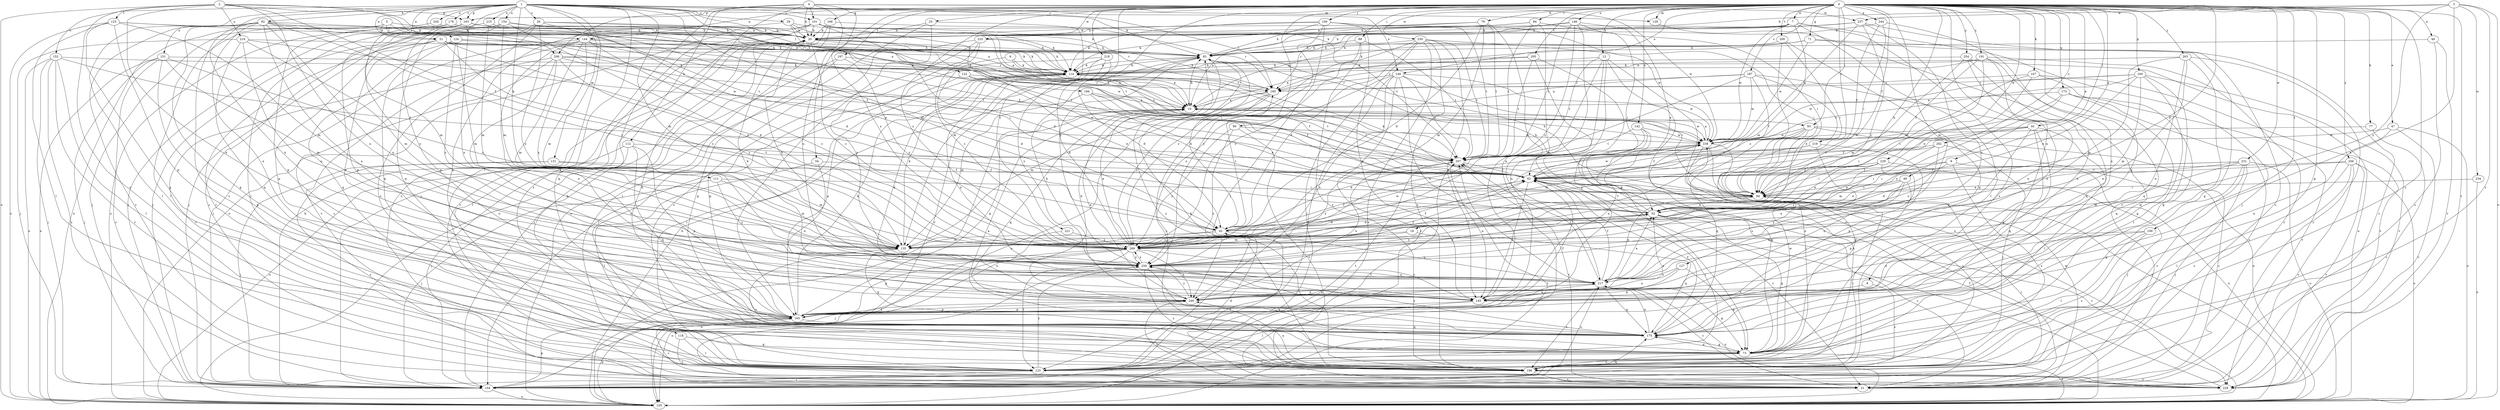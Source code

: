 strict digraph  {
0;
1;
2;
3;
4;
5;
6;
7;
8;
9;
10;
12;
18;
20;
25;
26;
29;
31;
42;
47;
48;
49;
51;
52;
54;
62;
71;
73;
77;
79;
82;
83;
84;
88;
90;
91;
93;
94;
100;
101;
104;
107;
111;
112;
114;
118;
122;
123;
124;
125;
127;
129;
131;
135;
142;
144;
145;
146;
149;
151;
152;
154;
155;
160;
163;
165;
166;
173;
175;
176;
184;
185;
187;
191;
196;
197;
199;
200;
205;
206;
207;
215;
216;
217;
218;
219;
221;
228;
229;
230;
231;
233;
234;
237;
238;
244;
245;
249;
254;
256;
259;
262;
263;
269;
0 -> 7  [label=a];
0 -> 8  [label=a];
0 -> 9  [label=a];
0 -> 12  [label=b];
0 -> 18  [label=b];
0 -> 25  [label=c];
0 -> 42  [label=d];
0 -> 47  [label=e];
0 -> 48  [label=e];
0 -> 49  [label=e];
0 -> 54  [label=f];
0 -> 62  [label=f];
0 -> 71  [label=g];
0 -> 73  [label=g];
0 -> 77  [label=h];
0 -> 79  [label=h];
0 -> 84  [label=i];
0 -> 88  [label=i];
0 -> 90  [label=i];
0 -> 91  [label=i];
0 -> 93  [label=i];
0 -> 100  [label=j];
0 -> 107  [label=k];
0 -> 127  [label=m];
0 -> 129  [label=m];
0 -> 142  [label=n];
0 -> 144  [label=n];
0 -> 146  [label=o];
0 -> 149  [label=o];
0 -> 160  [label=p];
0 -> 163  [label=p];
0 -> 166  [label=q];
0 -> 173  [label=q];
0 -> 175  [label=q];
0 -> 187  [label=s];
0 -> 191  [label=s];
0 -> 196  [label=s];
0 -> 197  [label=t];
0 -> 199  [label=t];
0 -> 200  [label=t];
0 -> 205  [label=t];
0 -> 218  [label=v];
0 -> 219  [label=v];
0 -> 221  [label=v];
0 -> 228  [label=v];
0 -> 229  [label=w];
0 -> 230  [label=w];
0 -> 231  [label=w];
0 -> 233  [label=w];
0 -> 244  [label=x];
0 -> 254  [label=y];
0 -> 256  [label=y];
0 -> 259  [label=y];
0 -> 262  [label=z];
0 -> 263  [label=z];
0 -> 269  [label=z];
1 -> 10  [label=a];
1 -> 26  [label=c];
1 -> 29  [label=c];
1 -> 31  [label=c];
1 -> 42  [label=d];
1 -> 51  [label=e];
1 -> 82  [label=h];
1 -> 83  [label=h];
1 -> 101  [label=j];
1 -> 111  [label=k];
1 -> 118  [label=l];
1 -> 122  [label=l];
1 -> 129  [label=m];
1 -> 131  [label=m];
1 -> 135  [label=m];
1 -> 144  [label=n];
1 -> 145  [label=n];
1 -> 149  [label=o];
1 -> 151  [label=o];
1 -> 152  [label=o];
1 -> 154  [label=o];
1 -> 163  [label=p];
1 -> 176  [label=r];
1 -> 184  [label=r];
1 -> 185  [label=r];
1 -> 215  [label=u];
1 -> 245  [label=x];
1 -> 249  [label=x];
2 -> 10  [label=a];
2 -> 62  [label=f];
2 -> 123  [label=l];
2 -> 145  [label=n];
2 -> 155  [label=o];
2 -> 163  [label=p];
2 -> 196  [label=s];
2 -> 206  [label=t];
2 -> 216  [label=u];
2 -> 217  [label=u];
3 -> 20  [label=b];
3 -> 155  [label=o];
3 -> 196  [label=s];
3 -> 234  [label=w];
3 -> 237  [label=w];
3 -> 249  [label=x];
3 -> 259  [label=y];
4 -> 20  [label=b];
4 -> 101  [label=j];
4 -> 104  [label=j];
4 -> 112  [label=k];
4 -> 196  [label=s];
4 -> 206  [label=t];
4 -> 217  [label=u];
4 -> 237  [label=w];
4 -> 238  [label=w];
4 -> 269  [label=z];
5 -> 20  [label=b];
5 -> 51  [label=e];
5 -> 104  [label=j];
5 -> 124  [label=l];
5 -> 155  [label=o];
5 -> 185  [label=r];
6 -> 10  [label=a];
6 -> 42  [label=d];
6 -> 114  [label=k];
7 -> 20  [label=b];
7 -> 83  [label=h];
7 -> 104  [label=j];
7 -> 125  [label=l];
7 -> 135  [label=m];
7 -> 185  [label=r];
7 -> 196  [label=s];
7 -> 238  [label=w];
8 -> 145  [label=n];
8 -> 196  [label=s];
9 -> 42  [label=d];
9 -> 52  [label=e];
9 -> 62  [label=f];
9 -> 104  [label=j];
9 -> 196  [label=s];
10 -> 83  [label=h];
10 -> 93  [label=i];
10 -> 155  [label=o];
10 -> 165  [label=p];
10 -> 175  [label=q];
10 -> 238  [label=w];
12 -> 31  [label=c];
12 -> 114  [label=k];
12 -> 145  [label=n];
12 -> 155  [label=o];
12 -> 165  [label=p];
12 -> 207  [label=t];
12 -> 269  [label=z];
18 -> 135  [label=m];
18 -> 175  [label=q];
18 -> 269  [label=z];
20 -> 83  [label=h];
20 -> 94  [label=i];
20 -> 125  [label=l];
20 -> 207  [label=t];
20 -> 269  [label=z];
25 -> 20  [label=b];
25 -> 135  [label=m];
25 -> 155  [label=o];
25 -> 165  [label=p];
26 -> 20  [label=b];
26 -> 52  [label=e];
26 -> 104  [label=j];
26 -> 175  [label=q];
26 -> 196  [label=s];
26 -> 238  [label=w];
26 -> 259  [label=y];
29 -> 10  [label=a];
29 -> 20  [label=b];
29 -> 62  [label=f];
29 -> 114  [label=k];
29 -> 165  [label=p];
31 -> 207  [label=t];
31 -> 238  [label=w];
42 -> 31  [label=c];
42 -> 52  [label=e];
42 -> 62  [label=f];
42 -> 83  [label=h];
42 -> 135  [label=m];
42 -> 185  [label=r];
42 -> 217  [label=u];
42 -> 269  [label=z];
47 -> 145  [label=n];
47 -> 155  [label=o];
47 -> 228  [label=v];
47 -> 238  [label=w];
48 -> 83  [label=h];
48 -> 196  [label=s];
48 -> 228  [label=v];
49 -> 52  [label=e];
49 -> 94  [label=i];
49 -> 165  [label=p];
49 -> 217  [label=u];
49 -> 259  [label=y];
51 -> 42  [label=d];
51 -> 83  [label=h];
51 -> 114  [label=k];
51 -> 125  [label=l];
51 -> 165  [label=p];
51 -> 185  [label=r];
51 -> 249  [label=x];
51 -> 269  [label=z];
52 -> 31  [label=c];
52 -> 42  [label=d];
52 -> 62  [label=f];
52 -> 73  [label=g];
52 -> 83  [label=h];
52 -> 228  [label=v];
52 -> 259  [label=y];
54 -> 62  [label=f];
54 -> 125  [label=l];
54 -> 145  [label=n];
62 -> 31  [label=c];
62 -> 94  [label=i];
62 -> 114  [label=k];
62 -> 125  [label=l];
62 -> 145  [label=n];
62 -> 238  [label=w];
71 -> 31  [label=c];
71 -> 73  [label=g];
71 -> 83  [label=h];
71 -> 114  [label=k];
71 -> 185  [label=r];
71 -> 238  [label=w];
73 -> 10  [label=a];
73 -> 20  [label=b];
73 -> 125  [label=l];
73 -> 155  [label=o];
73 -> 175  [label=q];
73 -> 196  [label=s];
73 -> 238  [label=w];
77 -> 31  [label=c];
77 -> 238  [label=w];
79 -> 20  [label=b];
79 -> 42  [label=d];
79 -> 104  [label=j];
79 -> 114  [label=k];
79 -> 135  [label=m];
79 -> 207  [label=t];
82 -> 20  [label=b];
82 -> 31  [label=c];
82 -> 73  [label=g];
82 -> 114  [label=k];
82 -> 125  [label=l];
82 -> 145  [label=n];
82 -> 196  [label=s];
82 -> 207  [label=t];
82 -> 217  [label=u];
82 -> 249  [label=x];
82 -> 269  [label=z];
83 -> 114  [label=k];
83 -> 196  [label=s];
84 -> 10  [label=a];
84 -> 20  [label=b];
84 -> 94  [label=i];
84 -> 207  [label=t];
84 -> 217  [label=u];
88 -> 83  [label=h];
88 -> 196  [label=s];
88 -> 207  [label=t];
88 -> 269  [label=z];
90 -> 228  [label=v];
90 -> 238  [label=w];
90 -> 249  [label=x];
90 -> 259  [label=y];
91 -> 62  [label=f];
91 -> 94  [label=i];
91 -> 125  [label=l];
91 -> 165  [label=p];
91 -> 175  [label=q];
91 -> 217  [label=u];
91 -> 238  [label=w];
93 -> 73  [label=g];
93 -> 104  [label=j];
93 -> 125  [label=l];
93 -> 135  [label=m];
93 -> 155  [label=o];
93 -> 175  [label=q];
93 -> 238  [label=w];
94 -> 52  [label=e];
94 -> 83  [label=h];
94 -> 104  [label=j];
94 -> 217  [label=u];
100 -> 20  [label=b];
100 -> 83  [label=h];
100 -> 114  [label=k];
100 -> 125  [label=l];
100 -> 145  [label=n];
100 -> 207  [label=t];
100 -> 238  [label=w];
100 -> 259  [label=y];
101 -> 20  [label=b];
101 -> 31  [label=c];
101 -> 42  [label=d];
101 -> 52  [label=e];
101 -> 83  [label=h];
101 -> 155  [label=o];
101 -> 175  [label=q];
101 -> 185  [label=r];
104 -> 20  [label=b];
104 -> 155  [label=o];
104 -> 165  [label=p];
104 -> 175  [label=q];
104 -> 207  [label=t];
107 -> 52  [label=e];
107 -> 94  [label=i];
107 -> 125  [label=l];
107 -> 185  [label=r];
107 -> 228  [label=v];
111 -> 94  [label=i];
111 -> 104  [label=j];
111 -> 135  [label=m];
111 -> 259  [label=y];
112 -> 104  [label=j];
112 -> 155  [label=o];
112 -> 165  [label=p];
112 -> 175  [label=q];
112 -> 207  [label=t];
114 -> 83  [label=h];
114 -> 94  [label=i];
114 -> 125  [label=l];
114 -> 145  [label=n];
114 -> 165  [label=p];
114 -> 185  [label=r];
118 -> 73  [label=g];
118 -> 125  [label=l];
118 -> 228  [label=v];
122 -> 52  [label=e];
122 -> 62  [label=f];
122 -> 165  [label=p];
122 -> 185  [label=r];
123 -> 20  [label=b];
123 -> 73  [label=g];
123 -> 114  [label=k];
123 -> 125  [label=l];
123 -> 135  [label=m];
123 -> 155  [label=o];
123 -> 165  [label=p];
124 -> 83  [label=h];
124 -> 135  [label=m];
124 -> 165  [label=p];
124 -> 175  [label=q];
124 -> 207  [label=t];
124 -> 238  [label=w];
124 -> 259  [label=y];
125 -> 42  [label=d];
125 -> 104  [label=j];
125 -> 207  [label=t];
125 -> 259  [label=y];
127 -> 73  [label=g];
127 -> 165  [label=p];
127 -> 217  [label=u];
127 -> 249  [label=x];
129 -> 31  [label=c];
131 -> 31  [label=c];
131 -> 62  [label=f];
131 -> 104  [label=j];
131 -> 135  [label=m];
135 -> 114  [label=k];
135 -> 175  [label=q];
135 -> 196  [label=s];
135 -> 238  [label=w];
142 -> 73  [label=g];
142 -> 145  [label=n];
142 -> 196  [label=s];
142 -> 207  [label=t];
142 -> 238  [label=w];
144 -> 83  [label=h];
144 -> 94  [label=i];
144 -> 104  [label=j];
144 -> 114  [label=k];
144 -> 135  [label=m];
144 -> 228  [label=v];
144 -> 249  [label=x];
144 -> 259  [label=y];
144 -> 269  [label=z];
145 -> 114  [label=k];
145 -> 125  [label=l];
145 -> 165  [label=p];
146 -> 20  [label=b];
146 -> 52  [label=e];
146 -> 73  [label=g];
146 -> 83  [label=h];
146 -> 145  [label=n];
146 -> 207  [label=t];
146 -> 269  [label=z];
149 -> 31  [label=c];
149 -> 94  [label=i];
149 -> 125  [label=l];
149 -> 185  [label=r];
149 -> 207  [label=t];
149 -> 217  [label=u];
149 -> 238  [label=w];
149 -> 249  [label=x];
149 -> 269  [label=z];
151 -> 31  [label=c];
151 -> 73  [label=g];
151 -> 104  [label=j];
151 -> 114  [label=k];
151 -> 135  [label=m];
151 -> 155  [label=o];
151 -> 269  [label=z];
152 -> 31  [label=c];
152 -> 62  [label=f];
152 -> 104  [label=j];
152 -> 114  [label=k];
152 -> 125  [label=l];
152 -> 155  [label=o];
152 -> 228  [label=v];
154 -> 20  [label=b];
154 -> 31  [label=c];
154 -> 62  [label=f];
154 -> 104  [label=j];
154 -> 135  [label=m];
154 -> 165  [label=p];
154 -> 207  [label=t];
154 -> 269  [label=z];
155 -> 83  [label=h];
155 -> 165  [label=p];
155 -> 207  [label=t];
155 -> 217  [label=u];
160 -> 52  [label=e];
160 -> 73  [label=g];
160 -> 135  [label=m];
160 -> 175  [label=q];
160 -> 185  [label=r];
160 -> 207  [label=t];
160 -> 228  [label=v];
160 -> 238  [label=w];
163 -> 20  [label=b];
163 -> 42  [label=d];
163 -> 62  [label=f];
163 -> 104  [label=j];
163 -> 125  [label=l];
163 -> 155  [label=o];
163 -> 165  [label=p];
165 -> 31  [label=c];
165 -> 52  [label=e];
165 -> 62  [label=f];
165 -> 114  [label=k];
165 -> 175  [label=q];
165 -> 249  [label=x];
166 -> 20  [label=b];
166 -> 125  [label=l];
166 -> 155  [label=o];
166 -> 207  [label=t];
173 -> 10  [label=a];
173 -> 31  [label=c];
173 -> 94  [label=i];
173 -> 175  [label=q];
173 -> 228  [label=v];
173 -> 259  [label=y];
175 -> 20  [label=b];
175 -> 62  [label=f];
175 -> 73  [label=g];
175 -> 83  [label=h];
175 -> 217  [label=u];
175 -> 259  [label=y];
176 -> 20  [label=b];
176 -> 125  [label=l];
176 -> 135  [label=m];
184 -> 10  [label=a];
184 -> 52  [label=e];
184 -> 62  [label=f];
184 -> 135  [label=m];
184 -> 207  [label=t];
185 -> 10  [label=a];
185 -> 20  [label=b];
185 -> 135  [label=m];
185 -> 155  [label=o];
185 -> 196  [label=s];
185 -> 269  [label=z];
187 -> 10  [label=a];
187 -> 52  [label=e];
187 -> 62  [label=f];
187 -> 185  [label=r];
187 -> 207  [label=t];
187 -> 217  [label=u];
187 -> 238  [label=w];
191 -> 31  [label=c];
191 -> 62  [label=f];
191 -> 114  [label=k];
191 -> 175  [label=q];
191 -> 185  [label=r];
191 -> 249  [label=x];
191 -> 269  [label=z];
196 -> 31  [label=c];
196 -> 83  [label=h];
196 -> 94  [label=i];
196 -> 217  [label=u];
196 -> 228  [label=v];
196 -> 249  [label=x];
197 -> 104  [label=j];
197 -> 114  [label=k];
197 -> 196  [label=s];
197 -> 269  [label=z];
199 -> 125  [label=l];
199 -> 135  [label=m];
199 -> 196  [label=s];
199 -> 249  [label=x];
200 -> 83  [label=h];
200 -> 94  [label=i];
200 -> 175  [label=q];
200 -> 269  [label=z];
205 -> 10  [label=a];
205 -> 62  [label=f];
205 -> 114  [label=k];
205 -> 155  [label=o];
205 -> 207  [label=t];
206 -> 10  [label=a];
206 -> 62  [label=f];
206 -> 114  [label=k];
206 -> 135  [label=m];
206 -> 145  [label=n];
206 -> 196  [label=s];
206 -> 228  [label=v];
206 -> 269  [label=z];
207 -> 62  [label=f];
207 -> 145  [label=n];
207 -> 249  [label=x];
207 -> 259  [label=y];
215 -> 20  [label=b];
215 -> 135  [label=m];
215 -> 259  [label=y];
216 -> 83  [label=h];
216 -> 104  [label=j];
216 -> 135  [label=m];
216 -> 175  [label=q];
216 -> 217  [label=u];
216 -> 238  [label=w];
217 -> 20  [label=b];
217 -> 31  [label=c];
217 -> 52  [label=e];
217 -> 62  [label=f];
217 -> 73  [label=g];
217 -> 145  [label=n];
217 -> 175  [label=q];
217 -> 196  [label=s];
217 -> 207  [label=t];
217 -> 249  [label=x];
218 -> 42  [label=d];
218 -> 104  [label=j];
218 -> 114  [label=k];
218 -> 228  [label=v];
218 -> 259  [label=y];
219 -> 62  [label=f];
219 -> 165  [label=p];
219 -> 207  [label=t];
219 -> 217  [label=u];
221 -> 249  [label=x];
221 -> 269  [label=z];
228 -> 62  [label=f];
229 -> 52  [label=e];
229 -> 62  [label=f];
229 -> 94  [label=i];
229 -> 145  [label=n];
229 -> 155  [label=o];
229 -> 269  [label=z];
230 -> 42  [label=d];
230 -> 83  [label=h];
230 -> 94  [label=i];
230 -> 104  [label=j];
230 -> 145  [label=n];
230 -> 155  [label=o];
230 -> 196  [label=s];
230 -> 207  [label=t];
230 -> 269  [label=z];
231 -> 52  [label=e];
231 -> 62  [label=f];
231 -> 73  [label=g];
231 -> 94  [label=i];
231 -> 104  [label=j];
231 -> 135  [label=m];
231 -> 155  [label=o];
231 -> 196  [label=s];
233 -> 73  [label=g];
233 -> 83  [label=h];
233 -> 114  [label=k];
233 -> 196  [label=s];
233 -> 259  [label=y];
233 -> 269  [label=z];
234 -> 94  [label=i];
234 -> 155  [label=o];
237 -> 10  [label=a];
237 -> 20  [label=b];
237 -> 31  [label=c];
237 -> 217  [label=u];
237 -> 238  [label=w];
237 -> 269  [label=z];
238 -> 10  [label=a];
238 -> 42  [label=d];
238 -> 94  [label=i];
238 -> 104  [label=j];
238 -> 155  [label=o];
238 -> 207  [label=t];
244 -> 20  [label=b];
244 -> 62  [label=f];
244 -> 94  [label=i];
244 -> 145  [label=n];
245 -> 20  [label=b];
245 -> 165  [label=p];
249 -> 10  [label=a];
249 -> 31  [label=c];
249 -> 83  [label=h];
249 -> 165  [label=p];
249 -> 217  [label=u];
249 -> 259  [label=y];
254 -> 114  [label=k];
254 -> 135  [label=m];
254 -> 145  [label=n];
254 -> 155  [label=o];
254 -> 175  [label=q];
256 -> 31  [label=c];
256 -> 62  [label=f];
256 -> 94  [label=i];
256 -> 125  [label=l];
256 -> 155  [label=o];
256 -> 196  [label=s];
256 -> 228  [label=v];
259 -> 20  [label=b];
259 -> 52  [label=e];
259 -> 62  [label=f];
259 -> 73  [label=g];
259 -> 155  [label=o];
259 -> 196  [label=s];
259 -> 217  [label=u];
259 -> 269  [label=z];
262 -> 31  [label=c];
262 -> 94  [label=i];
262 -> 135  [label=m];
262 -> 207  [label=t];
262 -> 269  [label=z];
263 -> 31  [label=c];
263 -> 73  [label=g];
263 -> 114  [label=k];
263 -> 135  [label=m];
263 -> 145  [label=n];
263 -> 249  [label=x];
269 -> 10  [label=a];
269 -> 62  [label=f];
269 -> 83  [label=h];
269 -> 94  [label=i];
269 -> 104  [label=j];
269 -> 125  [label=l];
269 -> 145  [label=n];
269 -> 155  [label=o];
269 -> 165  [label=p];
269 -> 249  [label=x];
269 -> 259  [label=y];
}
